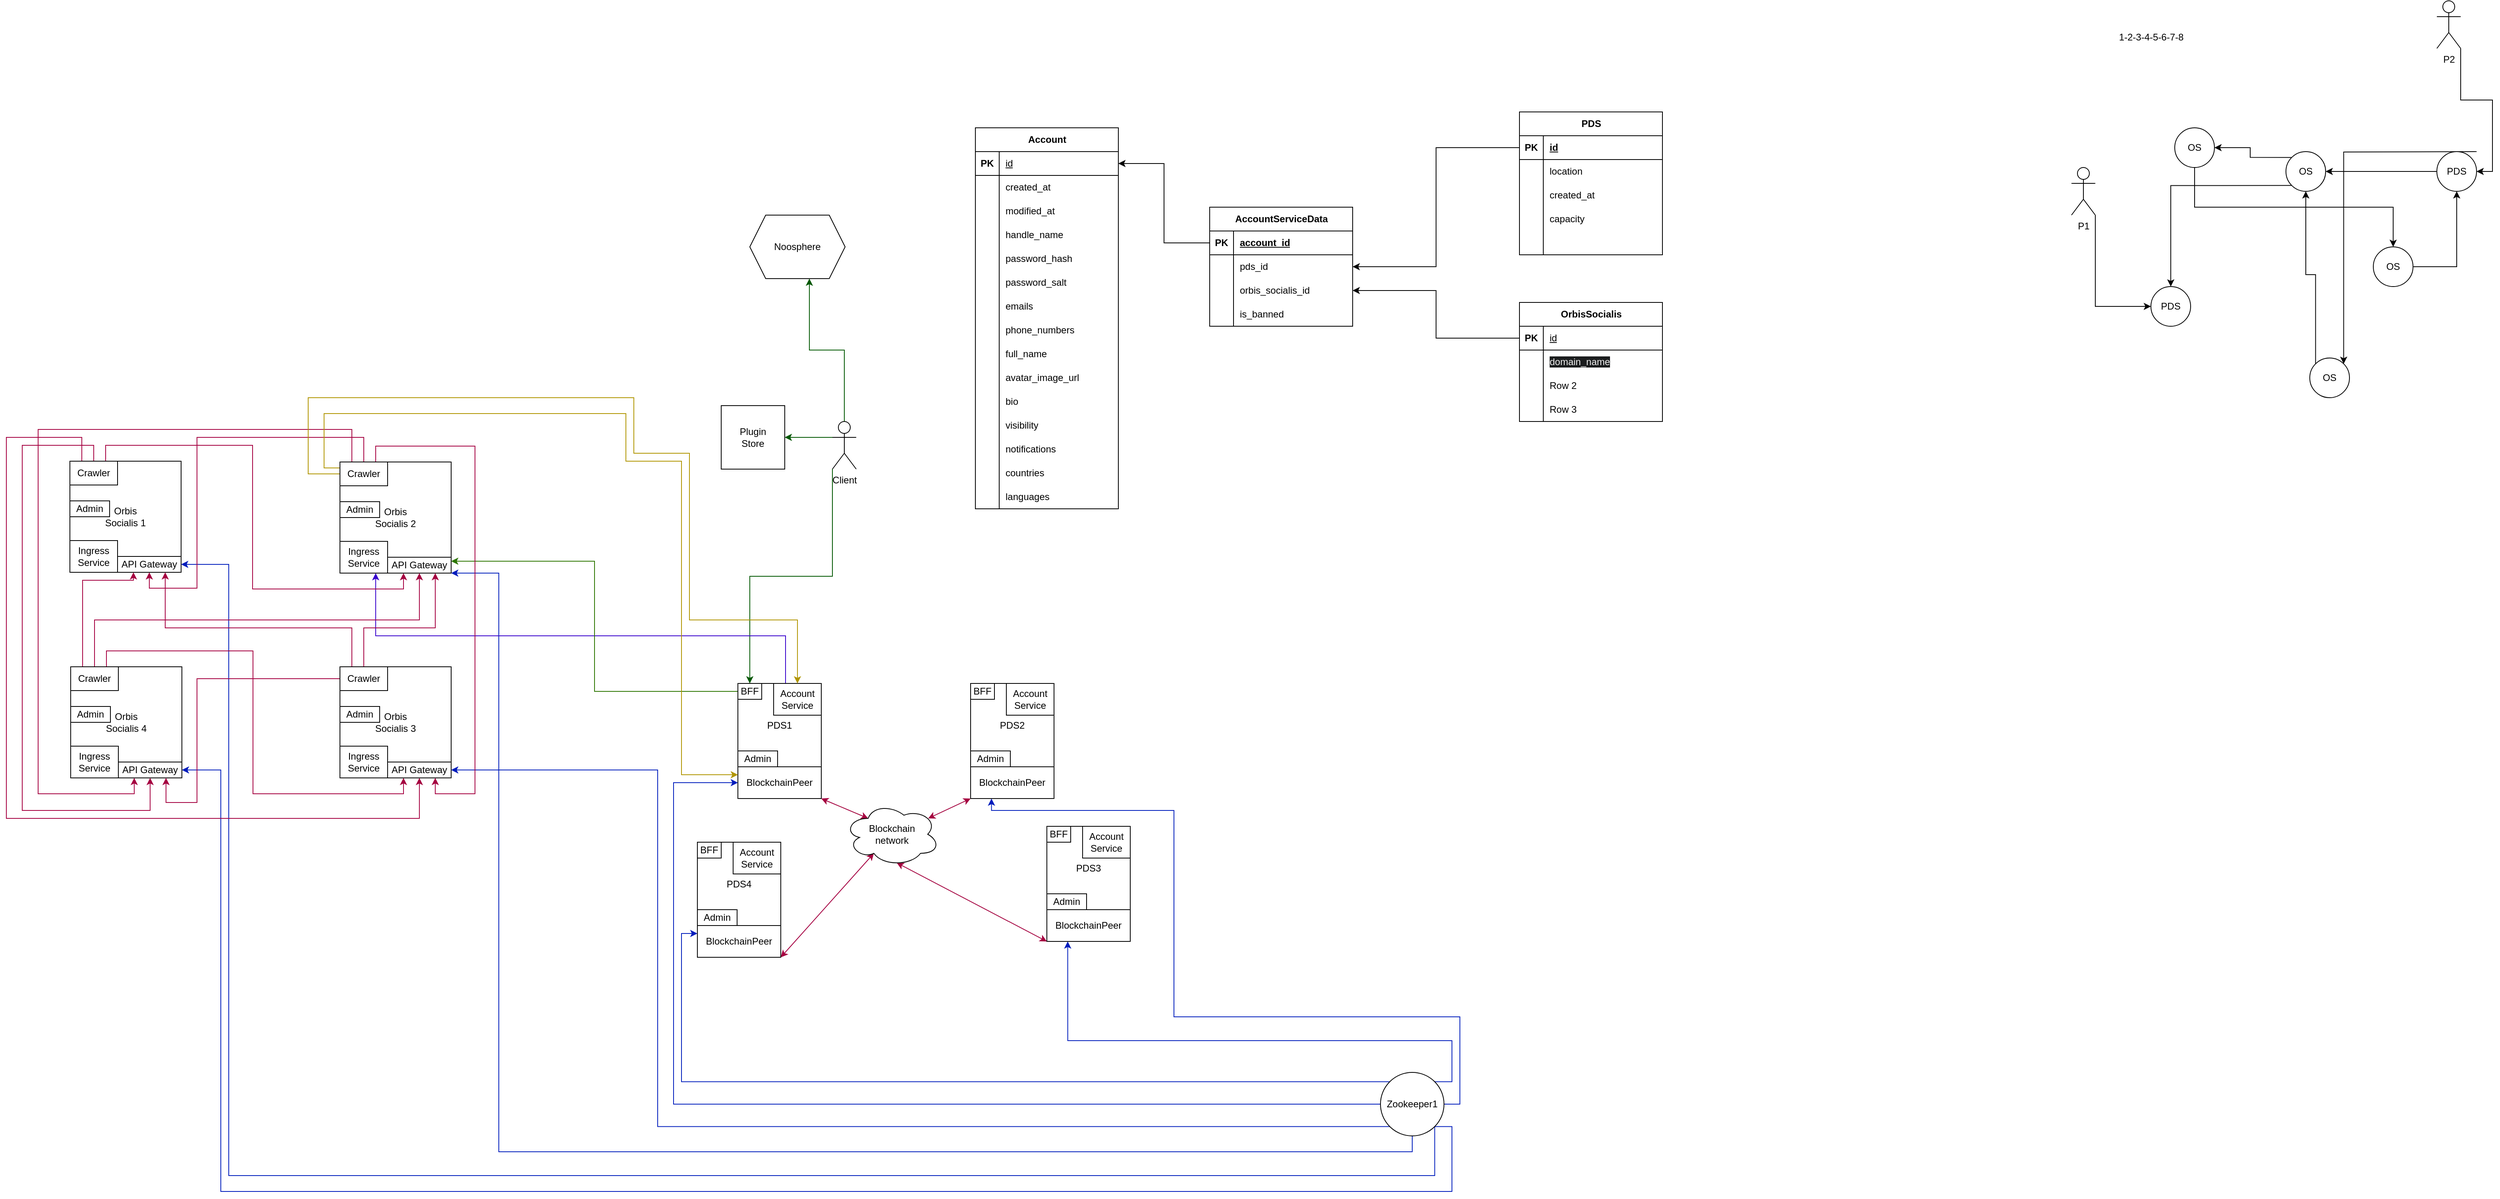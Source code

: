 <mxfile version="24.2.5" type="device">
  <diagram name="Page-1" id="kBDW-BHAB0Rtd6Xr1ce1">
    <mxGraphModel dx="3064" dy="1943" grid="1" gridSize="10" guides="1" tooltips="1" connect="1" arrows="1" fold="1" page="1" pageScale="1" pageWidth="850" pageHeight="1100" math="0" shadow="0">
      <root>
        <mxCell id="0" />
        <mxCell id="1" parent="0" />
        <mxCell id="7A3FjcBQy7pyen3YVcaV-83" value="OrbisSocialis" style="shape=table;startSize=30;container=1;collapsible=1;childLayout=tableLayout;fixedRows=1;rowLines=0;fontStyle=1;align=center;resizeLast=1;html=1;" parent="1" vertex="1">
          <mxGeometry x="425" y="280" width="180" height="150" as="geometry" />
        </mxCell>
        <mxCell id="7A3FjcBQy7pyen3YVcaV-84" value="" style="shape=tableRow;horizontal=0;startSize=0;swimlaneHead=0;swimlaneBody=0;fillColor=none;collapsible=0;dropTarget=0;points=[[0,0.5],[1,0.5]];portConstraint=eastwest;top=0;left=0;right=0;bottom=1;" parent="7A3FjcBQy7pyen3YVcaV-83" vertex="1">
          <mxGeometry y="30" width="180" height="30" as="geometry" />
        </mxCell>
        <mxCell id="7A3FjcBQy7pyen3YVcaV-85" value="PK" style="shape=partialRectangle;connectable=0;fillColor=none;top=0;left=0;bottom=0;right=0;fontStyle=1;overflow=hidden;whiteSpace=wrap;html=1;" parent="7A3FjcBQy7pyen3YVcaV-84" vertex="1">
          <mxGeometry width="30" height="30" as="geometry">
            <mxRectangle width="30" height="30" as="alternateBounds" />
          </mxGeometry>
        </mxCell>
        <mxCell id="7A3FjcBQy7pyen3YVcaV-86" value="&lt;span style=&quot;font-weight: 400;&quot;&gt;id&lt;/span&gt;" style="shape=partialRectangle;connectable=0;fillColor=none;top=0;left=0;bottom=0;right=0;align=left;spacingLeft=6;fontStyle=5;overflow=hidden;whiteSpace=wrap;html=1;" parent="7A3FjcBQy7pyen3YVcaV-84" vertex="1">
          <mxGeometry x="30" width="150" height="30" as="geometry">
            <mxRectangle width="150" height="30" as="alternateBounds" />
          </mxGeometry>
        </mxCell>
        <mxCell id="7A3FjcBQy7pyen3YVcaV-87" value="" style="shape=tableRow;horizontal=0;startSize=0;swimlaneHead=0;swimlaneBody=0;fillColor=none;collapsible=0;dropTarget=0;points=[[0,0.5],[1,0.5]];portConstraint=eastwest;top=0;left=0;right=0;bottom=0;" parent="7A3FjcBQy7pyen3YVcaV-83" vertex="1">
          <mxGeometry y="60" width="180" height="30" as="geometry" />
        </mxCell>
        <mxCell id="7A3FjcBQy7pyen3YVcaV-88" value="" style="shape=partialRectangle;connectable=0;fillColor=none;top=0;left=0;bottom=0;right=0;editable=1;overflow=hidden;whiteSpace=wrap;html=1;" parent="7A3FjcBQy7pyen3YVcaV-87" vertex="1">
          <mxGeometry width="30" height="30" as="geometry">
            <mxRectangle width="30" height="30" as="alternateBounds" />
          </mxGeometry>
        </mxCell>
        <mxCell id="7A3FjcBQy7pyen3YVcaV-89" value="&lt;span style=&quot;color: rgb(240, 240, 240); font-family: Helvetica; font-size: 12px; font-style: normal; font-variant-ligatures: normal; font-variant-caps: normal; font-weight: 400; letter-spacing: normal; orphans: 2; text-align: left; text-indent: 0px; text-transform: none; widows: 2; word-spacing: 0px; -webkit-text-stroke-width: 0px; white-space: normal; background-color: rgb(27, 29, 30); float: none; display: inline !important;&quot;&gt;domain_name&lt;/span&gt;" style="shape=partialRectangle;connectable=0;fillColor=none;top=0;left=0;bottom=0;right=0;align=left;spacingLeft=6;overflow=hidden;whiteSpace=wrap;html=1;" parent="7A3FjcBQy7pyen3YVcaV-87" vertex="1">
          <mxGeometry x="30" width="150" height="30" as="geometry">
            <mxRectangle width="150" height="30" as="alternateBounds" />
          </mxGeometry>
        </mxCell>
        <mxCell id="7A3FjcBQy7pyen3YVcaV-90" value="" style="shape=tableRow;horizontal=0;startSize=0;swimlaneHead=0;swimlaneBody=0;fillColor=none;collapsible=0;dropTarget=0;points=[[0,0.5],[1,0.5]];portConstraint=eastwest;top=0;left=0;right=0;bottom=0;" parent="7A3FjcBQy7pyen3YVcaV-83" vertex="1">
          <mxGeometry y="90" width="180" height="30" as="geometry" />
        </mxCell>
        <mxCell id="7A3FjcBQy7pyen3YVcaV-91" value="" style="shape=partialRectangle;connectable=0;fillColor=none;top=0;left=0;bottom=0;right=0;editable=1;overflow=hidden;whiteSpace=wrap;html=1;" parent="7A3FjcBQy7pyen3YVcaV-90" vertex="1">
          <mxGeometry width="30" height="30" as="geometry">
            <mxRectangle width="30" height="30" as="alternateBounds" />
          </mxGeometry>
        </mxCell>
        <mxCell id="7A3FjcBQy7pyen3YVcaV-92" value="Row 2" style="shape=partialRectangle;connectable=0;fillColor=none;top=0;left=0;bottom=0;right=0;align=left;spacingLeft=6;overflow=hidden;whiteSpace=wrap;html=1;" parent="7A3FjcBQy7pyen3YVcaV-90" vertex="1">
          <mxGeometry x="30" width="150" height="30" as="geometry">
            <mxRectangle width="150" height="30" as="alternateBounds" />
          </mxGeometry>
        </mxCell>
        <mxCell id="7A3FjcBQy7pyen3YVcaV-93" value="" style="shape=tableRow;horizontal=0;startSize=0;swimlaneHead=0;swimlaneBody=0;fillColor=none;collapsible=0;dropTarget=0;points=[[0,0.5],[1,0.5]];portConstraint=eastwest;top=0;left=0;right=0;bottom=0;" parent="7A3FjcBQy7pyen3YVcaV-83" vertex="1">
          <mxGeometry y="120" width="180" height="30" as="geometry" />
        </mxCell>
        <mxCell id="7A3FjcBQy7pyen3YVcaV-94" value="" style="shape=partialRectangle;connectable=0;fillColor=none;top=0;left=0;bottom=0;right=0;editable=1;overflow=hidden;whiteSpace=wrap;html=1;" parent="7A3FjcBQy7pyen3YVcaV-93" vertex="1">
          <mxGeometry width="30" height="30" as="geometry">
            <mxRectangle width="30" height="30" as="alternateBounds" />
          </mxGeometry>
        </mxCell>
        <mxCell id="7A3FjcBQy7pyen3YVcaV-95" value="Row 3" style="shape=partialRectangle;connectable=0;fillColor=none;top=0;left=0;bottom=0;right=0;align=left;spacingLeft=6;overflow=hidden;whiteSpace=wrap;html=1;" parent="7A3FjcBQy7pyen3YVcaV-93" vertex="1">
          <mxGeometry x="30" width="150" height="30" as="geometry">
            <mxRectangle width="150" height="30" as="alternateBounds" />
          </mxGeometry>
        </mxCell>
        <mxCell id="7A3FjcBQy7pyen3YVcaV-33" value="Account" style="shape=table;startSize=30;container=1;collapsible=1;childLayout=tableLayout;fixedRows=1;rowLines=0;fontStyle=1;align=center;resizeLast=1;html=1;" parent="1" vertex="1">
          <mxGeometry x="-260" y="60" width="180" height="480" as="geometry" />
        </mxCell>
        <mxCell id="7A3FjcBQy7pyen3YVcaV-34" value="" style="shape=tableRow;horizontal=0;startSize=0;swimlaneHead=0;swimlaneBody=0;fillColor=none;collapsible=0;dropTarget=0;points=[[0,0.5],[1,0.5]];portConstraint=eastwest;top=0;left=0;right=0;bottom=1;" parent="7A3FjcBQy7pyen3YVcaV-33" vertex="1">
          <mxGeometry y="30" width="180" height="30" as="geometry" />
        </mxCell>
        <mxCell id="7A3FjcBQy7pyen3YVcaV-35" value="PK" style="shape=partialRectangle;connectable=0;fillColor=none;top=0;left=0;bottom=0;right=0;fontStyle=1;overflow=hidden;whiteSpace=wrap;html=1;" parent="7A3FjcBQy7pyen3YVcaV-34" vertex="1">
          <mxGeometry width="30" height="30" as="geometry">
            <mxRectangle width="30" height="30" as="alternateBounds" />
          </mxGeometry>
        </mxCell>
        <mxCell id="7A3FjcBQy7pyen3YVcaV-36" value="&lt;span style=&quot;font-weight: 400;&quot;&gt;id&lt;/span&gt;" style="shape=partialRectangle;connectable=0;fillColor=none;top=0;left=0;bottom=0;right=0;align=left;spacingLeft=6;fontStyle=5;overflow=hidden;whiteSpace=wrap;html=1;" parent="7A3FjcBQy7pyen3YVcaV-34" vertex="1">
          <mxGeometry x="30" width="150" height="30" as="geometry">
            <mxRectangle width="150" height="30" as="alternateBounds" />
          </mxGeometry>
        </mxCell>
        <mxCell id="7A3FjcBQy7pyen3YVcaV-48" style="shape=tableRow;horizontal=0;startSize=0;swimlaneHead=0;swimlaneBody=0;fillColor=none;collapsible=0;dropTarget=0;points=[[0,0.5],[1,0.5]];portConstraint=eastwest;top=0;left=0;right=0;bottom=0;" parent="7A3FjcBQy7pyen3YVcaV-33" vertex="1">
          <mxGeometry y="60" width="180" height="30" as="geometry" />
        </mxCell>
        <mxCell id="7A3FjcBQy7pyen3YVcaV-49" style="shape=partialRectangle;connectable=0;fillColor=none;top=0;left=0;bottom=0;right=0;editable=1;overflow=hidden;whiteSpace=wrap;html=1;" parent="7A3FjcBQy7pyen3YVcaV-48" vertex="1">
          <mxGeometry width="30" height="30" as="geometry">
            <mxRectangle width="30" height="30" as="alternateBounds" />
          </mxGeometry>
        </mxCell>
        <mxCell id="7A3FjcBQy7pyen3YVcaV-50" value="created_at" style="shape=partialRectangle;connectable=0;fillColor=none;top=0;left=0;bottom=0;right=0;align=left;spacingLeft=6;overflow=hidden;whiteSpace=wrap;html=1;" parent="7A3FjcBQy7pyen3YVcaV-48" vertex="1">
          <mxGeometry x="30" width="150" height="30" as="geometry">
            <mxRectangle width="150" height="30" as="alternateBounds" />
          </mxGeometry>
        </mxCell>
        <mxCell id="7A3FjcBQy7pyen3YVcaV-69" style="shape=tableRow;horizontal=0;startSize=0;swimlaneHead=0;swimlaneBody=0;fillColor=none;collapsible=0;dropTarget=0;points=[[0,0.5],[1,0.5]];portConstraint=eastwest;top=0;left=0;right=0;bottom=0;" parent="7A3FjcBQy7pyen3YVcaV-33" vertex="1">
          <mxGeometry y="90" width="180" height="30" as="geometry" />
        </mxCell>
        <mxCell id="7A3FjcBQy7pyen3YVcaV-70" style="shape=partialRectangle;connectable=0;fillColor=none;top=0;left=0;bottom=0;right=0;editable=1;overflow=hidden;whiteSpace=wrap;html=1;" parent="7A3FjcBQy7pyen3YVcaV-69" vertex="1">
          <mxGeometry width="30" height="30" as="geometry">
            <mxRectangle width="30" height="30" as="alternateBounds" />
          </mxGeometry>
        </mxCell>
        <mxCell id="7A3FjcBQy7pyen3YVcaV-71" value="modified_at" style="shape=partialRectangle;connectable=0;fillColor=none;top=0;left=0;bottom=0;right=0;align=left;spacingLeft=6;overflow=hidden;whiteSpace=wrap;html=1;" parent="7A3FjcBQy7pyen3YVcaV-69" vertex="1">
          <mxGeometry x="30" width="150" height="30" as="geometry">
            <mxRectangle width="150" height="30" as="alternateBounds" />
          </mxGeometry>
        </mxCell>
        <mxCell id="7A3FjcBQy7pyen3YVcaV-96" style="shape=tableRow;horizontal=0;startSize=0;swimlaneHead=0;swimlaneBody=0;fillColor=none;collapsible=0;dropTarget=0;points=[[0,0.5],[1,0.5]];portConstraint=eastwest;top=0;left=0;right=0;bottom=0;" parent="7A3FjcBQy7pyen3YVcaV-33" vertex="1">
          <mxGeometry y="120" width="180" height="30" as="geometry" />
        </mxCell>
        <mxCell id="7A3FjcBQy7pyen3YVcaV-97" style="shape=partialRectangle;connectable=0;fillColor=none;top=0;left=0;bottom=0;right=0;editable=1;overflow=hidden;whiteSpace=wrap;html=1;" parent="7A3FjcBQy7pyen3YVcaV-96" vertex="1">
          <mxGeometry width="30" height="30" as="geometry">
            <mxRectangle width="30" height="30" as="alternateBounds" />
          </mxGeometry>
        </mxCell>
        <mxCell id="7A3FjcBQy7pyen3YVcaV-98" value="handle_name" style="shape=partialRectangle;connectable=0;fillColor=none;top=0;left=0;bottom=0;right=0;align=left;spacingLeft=6;overflow=hidden;whiteSpace=wrap;html=1;" parent="7A3FjcBQy7pyen3YVcaV-96" vertex="1">
          <mxGeometry x="30" width="150" height="30" as="geometry">
            <mxRectangle width="150" height="30" as="alternateBounds" />
          </mxGeometry>
        </mxCell>
        <mxCell id="7A3FjcBQy7pyen3YVcaV-51" style="shape=tableRow;horizontal=0;startSize=0;swimlaneHead=0;swimlaneBody=0;fillColor=none;collapsible=0;dropTarget=0;points=[[0,0.5],[1,0.5]];portConstraint=eastwest;top=0;left=0;right=0;bottom=0;" parent="7A3FjcBQy7pyen3YVcaV-33" vertex="1">
          <mxGeometry y="150" width="180" height="30" as="geometry" />
        </mxCell>
        <mxCell id="7A3FjcBQy7pyen3YVcaV-52" style="shape=partialRectangle;connectable=0;fillColor=none;top=0;left=0;bottom=0;right=0;editable=1;overflow=hidden;whiteSpace=wrap;html=1;" parent="7A3FjcBQy7pyen3YVcaV-51" vertex="1">
          <mxGeometry width="30" height="30" as="geometry">
            <mxRectangle width="30" height="30" as="alternateBounds" />
          </mxGeometry>
        </mxCell>
        <mxCell id="7A3FjcBQy7pyen3YVcaV-53" value="password_hash" style="shape=partialRectangle;connectable=0;fillColor=none;top=0;left=0;bottom=0;right=0;align=left;spacingLeft=6;overflow=hidden;whiteSpace=wrap;html=1;" parent="7A3FjcBQy7pyen3YVcaV-51" vertex="1">
          <mxGeometry x="30" width="150" height="30" as="geometry">
            <mxRectangle width="150" height="30" as="alternateBounds" />
          </mxGeometry>
        </mxCell>
        <mxCell id="7A3FjcBQy7pyen3YVcaV-54" style="shape=tableRow;horizontal=0;startSize=0;swimlaneHead=0;swimlaneBody=0;fillColor=none;collapsible=0;dropTarget=0;points=[[0,0.5],[1,0.5]];portConstraint=eastwest;top=0;left=0;right=0;bottom=0;" parent="7A3FjcBQy7pyen3YVcaV-33" vertex="1">
          <mxGeometry y="180" width="180" height="30" as="geometry" />
        </mxCell>
        <mxCell id="7A3FjcBQy7pyen3YVcaV-55" style="shape=partialRectangle;connectable=0;fillColor=none;top=0;left=0;bottom=0;right=0;editable=1;overflow=hidden;whiteSpace=wrap;html=1;" parent="7A3FjcBQy7pyen3YVcaV-54" vertex="1">
          <mxGeometry width="30" height="30" as="geometry">
            <mxRectangle width="30" height="30" as="alternateBounds" />
          </mxGeometry>
        </mxCell>
        <mxCell id="7A3FjcBQy7pyen3YVcaV-56" value="password_salt" style="shape=partialRectangle;connectable=0;fillColor=none;top=0;left=0;bottom=0;right=0;align=left;spacingLeft=6;overflow=hidden;whiteSpace=wrap;html=1;" parent="7A3FjcBQy7pyen3YVcaV-54" vertex="1">
          <mxGeometry x="30" width="150" height="30" as="geometry">
            <mxRectangle width="150" height="30" as="alternateBounds" />
          </mxGeometry>
        </mxCell>
        <mxCell id="7A3FjcBQy7pyen3YVcaV-37" value="" style="shape=tableRow;horizontal=0;startSize=0;swimlaneHead=0;swimlaneBody=0;fillColor=none;collapsible=0;dropTarget=0;points=[[0,0.5],[1,0.5]];portConstraint=eastwest;top=0;left=0;right=0;bottom=0;" parent="7A3FjcBQy7pyen3YVcaV-33" vertex="1">
          <mxGeometry y="210" width="180" height="30" as="geometry" />
        </mxCell>
        <mxCell id="7A3FjcBQy7pyen3YVcaV-38" value="" style="shape=partialRectangle;connectable=0;fillColor=none;top=0;left=0;bottom=0;right=0;editable=1;overflow=hidden;whiteSpace=wrap;html=1;" parent="7A3FjcBQy7pyen3YVcaV-37" vertex="1">
          <mxGeometry width="30" height="30" as="geometry">
            <mxRectangle width="30" height="30" as="alternateBounds" />
          </mxGeometry>
        </mxCell>
        <mxCell id="7A3FjcBQy7pyen3YVcaV-39" value="emails" style="shape=partialRectangle;connectable=0;fillColor=none;top=0;left=0;bottom=0;right=0;align=left;spacingLeft=6;overflow=hidden;whiteSpace=wrap;html=1;" parent="7A3FjcBQy7pyen3YVcaV-37" vertex="1">
          <mxGeometry x="30" width="150" height="30" as="geometry">
            <mxRectangle width="150" height="30" as="alternateBounds" />
          </mxGeometry>
        </mxCell>
        <mxCell id="7A3FjcBQy7pyen3YVcaV-40" value="" style="shape=tableRow;horizontal=0;startSize=0;swimlaneHead=0;swimlaneBody=0;fillColor=none;collapsible=0;dropTarget=0;points=[[0,0.5],[1,0.5]];portConstraint=eastwest;top=0;left=0;right=0;bottom=0;" parent="7A3FjcBQy7pyen3YVcaV-33" vertex="1">
          <mxGeometry y="240" width="180" height="30" as="geometry" />
        </mxCell>
        <mxCell id="7A3FjcBQy7pyen3YVcaV-41" value="" style="shape=partialRectangle;connectable=0;fillColor=none;top=0;left=0;bottom=0;right=0;editable=1;overflow=hidden;whiteSpace=wrap;html=1;" parent="7A3FjcBQy7pyen3YVcaV-40" vertex="1">
          <mxGeometry width="30" height="30" as="geometry">
            <mxRectangle width="30" height="30" as="alternateBounds" />
          </mxGeometry>
        </mxCell>
        <mxCell id="7A3FjcBQy7pyen3YVcaV-42" value="phone_numbers" style="shape=partialRectangle;connectable=0;fillColor=none;top=0;left=0;bottom=0;right=0;align=left;spacingLeft=6;overflow=hidden;whiteSpace=wrap;html=1;" parent="7A3FjcBQy7pyen3YVcaV-40" vertex="1">
          <mxGeometry x="30" width="150" height="30" as="geometry">
            <mxRectangle width="150" height="30" as="alternateBounds" />
          </mxGeometry>
        </mxCell>
        <mxCell id="7A3FjcBQy7pyen3YVcaV-57" style="shape=tableRow;horizontal=0;startSize=0;swimlaneHead=0;swimlaneBody=0;fillColor=none;collapsible=0;dropTarget=0;points=[[0,0.5],[1,0.5]];portConstraint=eastwest;top=0;left=0;right=0;bottom=0;" parent="7A3FjcBQy7pyen3YVcaV-33" vertex="1">
          <mxGeometry y="270" width="180" height="30" as="geometry" />
        </mxCell>
        <mxCell id="7A3FjcBQy7pyen3YVcaV-58" style="shape=partialRectangle;connectable=0;fillColor=none;top=0;left=0;bottom=0;right=0;editable=1;overflow=hidden;whiteSpace=wrap;html=1;" parent="7A3FjcBQy7pyen3YVcaV-57" vertex="1">
          <mxGeometry width="30" height="30" as="geometry">
            <mxRectangle width="30" height="30" as="alternateBounds" />
          </mxGeometry>
        </mxCell>
        <mxCell id="7A3FjcBQy7pyen3YVcaV-59" value="full_name" style="shape=partialRectangle;connectable=0;fillColor=none;top=0;left=0;bottom=0;right=0;align=left;spacingLeft=6;overflow=hidden;whiteSpace=wrap;html=1;" parent="7A3FjcBQy7pyen3YVcaV-57" vertex="1">
          <mxGeometry x="30" width="150" height="30" as="geometry">
            <mxRectangle width="150" height="30" as="alternateBounds" />
          </mxGeometry>
        </mxCell>
        <mxCell id="7A3FjcBQy7pyen3YVcaV-43" value="" style="shape=tableRow;horizontal=0;startSize=0;swimlaneHead=0;swimlaneBody=0;fillColor=none;collapsible=0;dropTarget=0;points=[[0,0.5],[1,0.5]];portConstraint=eastwest;top=0;left=0;right=0;bottom=0;" parent="7A3FjcBQy7pyen3YVcaV-33" vertex="1">
          <mxGeometry y="300" width="180" height="30" as="geometry" />
        </mxCell>
        <mxCell id="7A3FjcBQy7pyen3YVcaV-44" value="" style="shape=partialRectangle;connectable=0;fillColor=none;top=0;left=0;bottom=0;right=0;editable=1;overflow=hidden;whiteSpace=wrap;html=1;" parent="7A3FjcBQy7pyen3YVcaV-43" vertex="1">
          <mxGeometry width="30" height="30" as="geometry">
            <mxRectangle width="30" height="30" as="alternateBounds" />
          </mxGeometry>
        </mxCell>
        <mxCell id="7A3FjcBQy7pyen3YVcaV-45" value="avatar_image_url" style="shape=partialRectangle;connectable=0;fillColor=none;top=0;left=0;bottom=0;right=0;align=left;spacingLeft=6;overflow=hidden;whiteSpace=wrap;html=1;" parent="7A3FjcBQy7pyen3YVcaV-43" vertex="1">
          <mxGeometry x="30" width="150" height="30" as="geometry">
            <mxRectangle width="150" height="30" as="alternateBounds" />
          </mxGeometry>
        </mxCell>
        <mxCell id="7A3FjcBQy7pyen3YVcaV-60" style="shape=tableRow;horizontal=0;startSize=0;swimlaneHead=0;swimlaneBody=0;fillColor=none;collapsible=0;dropTarget=0;points=[[0,0.5],[1,0.5]];portConstraint=eastwest;top=0;left=0;right=0;bottom=0;" parent="7A3FjcBQy7pyen3YVcaV-33" vertex="1">
          <mxGeometry y="330" width="180" height="30" as="geometry" />
        </mxCell>
        <mxCell id="7A3FjcBQy7pyen3YVcaV-61" style="shape=partialRectangle;connectable=0;fillColor=none;top=0;left=0;bottom=0;right=0;editable=1;overflow=hidden;whiteSpace=wrap;html=1;" parent="7A3FjcBQy7pyen3YVcaV-60" vertex="1">
          <mxGeometry width="30" height="30" as="geometry">
            <mxRectangle width="30" height="30" as="alternateBounds" />
          </mxGeometry>
        </mxCell>
        <mxCell id="7A3FjcBQy7pyen3YVcaV-62" value="bio" style="shape=partialRectangle;connectable=0;fillColor=none;top=0;left=0;bottom=0;right=0;align=left;spacingLeft=6;overflow=hidden;whiteSpace=wrap;html=1;" parent="7A3FjcBQy7pyen3YVcaV-60" vertex="1">
          <mxGeometry x="30" width="150" height="30" as="geometry">
            <mxRectangle width="150" height="30" as="alternateBounds" />
          </mxGeometry>
        </mxCell>
        <mxCell id="7A3FjcBQy7pyen3YVcaV-63" style="shape=tableRow;horizontal=0;startSize=0;swimlaneHead=0;swimlaneBody=0;fillColor=none;collapsible=0;dropTarget=0;points=[[0,0.5],[1,0.5]];portConstraint=eastwest;top=0;left=0;right=0;bottom=0;" parent="7A3FjcBQy7pyen3YVcaV-33" vertex="1">
          <mxGeometry y="360" width="180" height="30" as="geometry" />
        </mxCell>
        <mxCell id="7A3FjcBQy7pyen3YVcaV-64" style="shape=partialRectangle;connectable=0;fillColor=none;top=0;left=0;bottom=0;right=0;editable=1;overflow=hidden;whiteSpace=wrap;html=1;" parent="7A3FjcBQy7pyen3YVcaV-63" vertex="1">
          <mxGeometry width="30" height="30" as="geometry">
            <mxRectangle width="30" height="30" as="alternateBounds" />
          </mxGeometry>
        </mxCell>
        <mxCell id="7A3FjcBQy7pyen3YVcaV-65" value="visibility" style="shape=partialRectangle;connectable=0;fillColor=none;top=0;left=0;bottom=0;right=0;align=left;spacingLeft=6;overflow=hidden;whiteSpace=wrap;html=1;" parent="7A3FjcBQy7pyen3YVcaV-63" vertex="1">
          <mxGeometry x="30" width="150" height="30" as="geometry">
            <mxRectangle width="150" height="30" as="alternateBounds" />
          </mxGeometry>
        </mxCell>
        <mxCell id="7A3FjcBQy7pyen3YVcaV-66" style="shape=tableRow;horizontal=0;startSize=0;swimlaneHead=0;swimlaneBody=0;fillColor=none;collapsible=0;dropTarget=0;points=[[0,0.5],[1,0.5]];portConstraint=eastwest;top=0;left=0;right=0;bottom=0;" parent="7A3FjcBQy7pyen3YVcaV-33" vertex="1">
          <mxGeometry y="390" width="180" height="30" as="geometry" />
        </mxCell>
        <mxCell id="7A3FjcBQy7pyen3YVcaV-67" style="shape=partialRectangle;connectable=0;fillColor=none;top=0;left=0;bottom=0;right=0;editable=1;overflow=hidden;whiteSpace=wrap;html=1;" parent="7A3FjcBQy7pyen3YVcaV-66" vertex="1">
          <mxGeometry width="30" height="30" as="geometry">
            <mxRectangle width="30" height="30" as="alternateBounds" />
          </mxGeometry>
        </mxCell>
        <mxCell id="7A3FjcBQy7pyen3YVcaV-68" value="notifications" style="shape=partialRectangle;connectable=0;fillColor=none;top=0;left=0;bottom=0;right=0;align=left;spacingLeft=6;overflow=hidden;whiteSpace=wrap;html=1;" parent="7A3FjcBQy7pyen3YVcaV-66" vertex="1">
          <mxGeometry x="30" width="150" height="30" as="geometry">
            <mxRectangle width="150" height="30" as="alternateBounds" />
          </mxGeometry>
        </mxCell>
        <mxCell id="7A3FjcBQy7pyen3YVcaV-75" style="shape=tableRow;horizontal=0;startSize=0;swimlaneHead=0;swimlaneBody=0;fillColor=none;collapsible=0;dropTarget=0;points=[[0,0.5],[1,0.5]];portConstraint=eastwest;top=0;left=0;right=0;bottom=0;" parent="7A3FjcBQy7pyen3YVcaV-33" vertex="1">
          <mxGeometry y="420" width="180" height="30" as="geometry" />
        </mxCell>
        <mxCell id="7A3FjcBQy7pyen3YVcaV-76" style="shape=partialRectangle;connectable=0;fillColor=none;top=0;left=0;bottom=0;right=0;editable=1;overflow=hidden;whiteSpace=wrap;html=1;" parent="7A3FjcBQy7pyen3YVcaV-75" vertex="1">
          <mxGeometry width="30" height="30" as="geometry">
            <mxRectangle width="30" height="30" as="alternateBounds" />
          </mxGeometry>
        </mxCell>
        <mxCell id="7A3FjcBQy7pyen3YVcaV-77" value="countries" style="shape=partialRectangle;connectable=0;fillColor=none;top=0;left=0;bottom=0;right=0;align=left;spacingLeft=6;overflow=hidden;whiteSpace=wrap;html=1;" parent="7A3FjcBQy7pyen3YVcaV-75" vertex="1">
          <mxGeometry x="30" width="150" height="30" as="geometry">
            <mxRectangle width="150" height="30" as="alternateBounds" />
          </mxGeometry>
        </mxCell>
        <mxCell id="7A3FjcBQy7pyen3YVcaV-78" style="shape=tableRow;horizontal=0;startSize=0;swimlaneHead=0;swimlaneBody=0;fillColor=none;collapsible=0;dropTarget=0;points=[[0,0.5],[1,0.5]];portConstraint=eastwest;top=0;left=0;right=0;bottom=0;" parent="7A3FjcBQy7pyen3YVcaV-33" vertex="1">
          <mxGeometry y="450" width="180" height="30" as="geometry" />
        </mxCell>
        <mxCell id="7A3FjcBQy7pyen3YVcaV-79" style="shape=partialRectangle;connectable=0;fillColor=none;top=0;left=0;bottom=0;right=0;editable=1;overflow=hidden;whiteSpace=wrap;html=1;" parent="7A3FjcBQy7pyen3YVcaV-78" vertex="1">
          <mxGeometry width="30" height="30" as="geometry">
            <mxRectangle width="30" height="30" as="alternateBounds" />
          </mxGeometry>
        </mxCell>
        <mxCell id="7A3FjcBQy7pyen3YVcaV-80" value="languages" style="shape=partialRectangle;connectable=0;fillColor=none;top=0;left=0;bottom=0;right=0;align=left;spacingLeft=6;overflow=hidden;whiteSpace=wrap;html=1;" parent="7A3FjcBQy7pyen3YVcaV-78" vertex="1">
          <mxGeometry x="30" width="150" height="30" as="geometry">
            <mxRectangle width="150" height="30" as="alternateBounds" />
          </mxGeometry>
        </mxCell>
        <mxCell id="7A3FjcBQy7pyen3YVcaV-100" value="PDS" style="shape=table;startSize=30;container=1;collapsible=1;childLayout=tableLayout;fixedRows=1;rowLines=0;fontStyle=1;align=center;resizeLast=1;html=1;" parent="1" vertex="1">
          <mxGeometry x="425" y="40" width="180" height="180" as="geometry" />
        </mxCell>
        <mxCell id="7A3FjcBQy7pyen3YVcaV-101" value="" style="shape=tableRow;horizontal=0;startSize=0;swimlaneHead=0;swimlaneBody=0;fillColor=none;collapsible=0;dropTarget=0;points=[[0,0.5],[1,0.5]];portConstraint=eastwest;top=0;left=0;right=0;bottom=1;" parent="7A3FjcBQy7pyen3YVcaV-100" vertex="1">
          <mxGeometry y="30" width="180" height="30" as="geometry" />
        </mxCell>
        <mxCell id="7A3FjcBQy7pyen3YVcaV-102" value="PK" style="shape=partialRectangle;connectable=0;fillColor=none;top=0;left=0;bottom=0;right=0;fontStyle=1;overflow=hidden;whiteSpace=wrap;html=1;" parent="7A3FjcBQy7pyen3YVcaV-101" vertex="1">
          <mxGeometry width="30" height="30" as="geometry">
            <mxRectangle width="30" height="30" as="alternateBounds" />
          </mxGeometry>
        </mxCell>
        <mxCell id="7A3FjcBQy7pyen3YVcaV-103" value="id" style="shape=partialRectangle;connectable=0;fillColor=none;top=0;left=0;bottom=0;right=0;align=left;spacingLeft=6;fontStyle=5;overflow=hidden;whiteSpace=wrap;html=1;" parent="7A3FjcBQy7pyen3YVcaV-101" vertex="1">
          <mxGeometry x="30" width="150" height="30" as="geometry">
            <mxRectangle width="150" height="30" as="alternateBounds" />
          </mxGeometry>
        </mxCell>
        <mxCell id="7A3FjcBQy7pyen3YVcaV-104" value="" style="shape=tableRow;horizontal=0;startSize=0;swimlaneHead=0;swimlaneBody=0;fillColor=none;collapsible=0;dropTarget=0;points=[[0,0.5],[1,0.5]];portConstraint=eastwest;top=0;left=0;right=0;bottom=0;" parent="7A3FjcBQy7pyen3YVcaV-100" vertex="1">
          <mxGeometry y="60" width="180" height="30" as="geometry" />
        </mxCell>
        <mxCell id="7A3FjcBQy7pyen3YVcaV-105" value="" style="shape=partialRectangle;connectable=0;fillColor=none;top=0;left=0;bottom=0;right=0;editable=1;overflow=hidden;whiteSpace=wrap;html=1;" parent="7A3FjcBQy7pyen3YVcaV-104" vertex="1">
          <mxGeometry width="30" height="30" as="geometry">
            <mxRectangle width="30" height="30" as="alternateBounds" />
          </mxGeometry>
        </mxCell>
        <mxCell id="7A3FjcBQy7pyen3YVcaV-106" value="location" style="shape=partialRectangle;connectable=0;fillColor=none;top=0;left=0;bottom=0;right=0;align=left;spacingLeft=6;overflow=hidden;whiteSpace=wrap;html=1;" parent="7A3FjcBQy7pyen3YVcaV-104" vertex="1">
          <mxGeometry x="30" width="150" height="30" as="geometry">
            <mxRectangle width="150" height="30" as="alternateBounds" />
          </mxGeometry>
        </mxCell>
        <mxCell id="7A3FjcBQy7pyen3YVcaV-107" value="" style="shape=tableRow;horizontal=0;startSize=0;swimlaneHead=0;swimlaneBody=0;fillColor=none;collapsible=0;dropTarget=0;points=[[0,0.5],[1,0.5]];portConstraint=eastwest;top=0;left=0;right=0;bottom=0;" parent="7A3FjcBQy7pyen3YVcaV-100" vertex="1">
          <mxGeometry y="90" width="180" height="30" as="geometry" />
        </mxCell>
        <mxCell id="7A3FjcBQy7pyen3YVcaV-108" value="" style="shape=partialRectangle;connectable=0;fillColor=none;top=0;left=0;bottom=0;right=0;editable=1;overflow=hidden;whiteSpace=wrap;html=1;" parent="7A3FjcBQy7pyen3YVcaV-107" vertex="1">
          <mxGeometry width="30" height="30" as="geometry">
            <mxRectangle width="30" height="30" as="alternateBounds" />
          </mxGeometry>
        </mxCell>
        <mxCell id="7A3FjcBQy7pyen3YVcaV-109" value="created_at" style="shape=partialRectangle;connectable=0;fillColor=none;top=0;left=0;bottom=0;right=0;align=left;spacingLeft=6;overflow=hidden;whiteSpace=wrap;html=1;" parent="7A3FjcBQy7pyen3YVcaV-107" vertex="1">
          <mxGeometry x="30" width="150" height="30" as="geometry">
            <mxRectangle width="150" height="30" as="alternateBounds" />
          </mxGeometry>
        </mxCell>
        <mxCell id="7A3FjcBQy7pyen3YVcaV-110" value="" style="shape=tableRow;horizontal=0;startSize=0;swimlaneHead=0;swimlaneBody=0;fillColor=none;collapsible=0;dropTarget=0;points=[[0,0.5],[1,0.5]];portConstraint=eastwest;top=0;left=0;right=0;bottom=0;" parent="7A3FjcBQy7pyen3YVcaV-100" vertex="1">
          <mxGeometry y="120" width="180" height="30" as="geometry" />
        </mxCell>
        <mxCell id="7A3FjcBQy7pyen3YVcaV-111" value="" style="shape=partialRectangle;connectable=0;fillColor=none;top=0;left=0;bottom=0;right=0;editable=1;overflow=hidden;whiteSpace=wrap;html=1;" parent="7A3FjcBQy7pyen3YVcaV-110" vertex="1">
          <mxGeometry width="30" height="30" as="geometry">
            <mxRectangle width="30" height="30" as="alternateBounds" />
          </mxGeometry>
        </mxCell>
        <mxCell id="7A3FjcBQy7pyen3YVcaV-112" value="capacity" style="shape=partialRectangle;connectable=0;fillColor=none;top=0;left=0;bottom=0;right=0;align=left;spacingLeft=6;overflow=hidden;whiteSpace=wrap;html=1;" parent="7A3FjcBQy7pyen3YVcaV-110" vertex="1">
          <mxGeometry x="30" width="150" height="30" as="geometry">
            <mxRectangle width="150" height="30" as="alternateBounds" />
          </mxGeometry>
        </mxCell>
        <mxCell id="7A3FjcBQy7pyen3YVcaV-157" style="shape=tableRow;horizontal=0;startSize=0;swimlaneHead=0;swimlaneBody=0;fillColor=none;collapsible=0;dropTarget=0;points=[[0,0.5],[1,0.5]];portConstraint=eastwest;top=0;left=0;right=0;bottom=0;" parent="7A3FjcBQy7pyen3YVcaV-100" vertex="1">
          <mxGeometry y="150" width="180" height="30" as="geometry" />
        </mxCell>
        <mxCell id="7A3FjcBQy7pyen3YVcaV-158" style="shape=partialRectangle;connectable=0;fillColor=none;top=0;left=0;bottom=0;right=0;editable=1;overflow=hidden;whiteSpace=wrap;html=1;" parent="7A3FjcBQy7pyen3YVcaV-157" vertex="1">
          <mxGeometry width="30" height="30" as="geometry">
            <mxRectangle width="30" height="30" as="alternateBounds" />
          </mxGeometry>
        </mxCell>
        <mxCell id="7A3FjcBQy7pyen3YVcaV-159" style="shape=partialRectangle;connectable=0;fillColor=none;top=0;left=0;bottom=0;right=0;align=left;spacingLeft=6;overflow=hidden;whiteSpace=wrap;html=1;" parent="7A3FjcBQy7pyen3YVcaV-157" vertex="1">
          <mxGeometry x="30" width="150" height="30" as="geometry">
            <mxRectangle width="150" height="30" as="alternateBounds" />
          </mxGeometry>
        </mxCell>
        <mxCell id="7A3FjcBQy7pyen3YVcaV-113" value="AccountServiceData" style="shape=table;startSize=30;container=1;collapsible=1;childLayout=tableLayout;fixedRows=1;rowLines=0;fontStyle=1;align=center;resizeLast=1;html=1;" parent="1" vertex="1">
          <mxGeometry x="35" y="160" width="180" height="150" as="geometry" />
        </mxCell>
        <mxCell id="7A3FjcBQy7pyen3YVcaV-114" value="" style="shape=tableRow;horizontal=0;startSize=0;swimlaneHead=0;swimlaneBody=0;fillColor=none;collapsible=0;dropTarget=0;points=[[0,0.5],[1,0.5]];portConstraint=eastwest;top=0;left=0;right=0;bottom=1;" parent="7A3FjcBQy7pyen3YVcaV-113" vertex="1">
          <mxGeometry y="30" width="180" height="30" as="geometry" />
        </mxCell>
        <mxCell id="7A3FjcBQy7pyen3YVcaV-115" value="PK" style="shape=partialRectangle;connectable=0;fillColor=none;top=0;left=0;bottom=0;right=0;fontStyle=1;overflow=hidden;whiteSpace=wrap;html=1;" parent="7A3FjcBQy7pyen3YVcaV-114" vertex="1">
          <mxGeometry width="30" height="30" as="geometry">
            <mxRectangle width="30" height="30" as="alternateBounds" />
          </mxGeometry>
        </mxCell>
        <mxCell id="7A3FjcBQy7pyen3YVcaV-116" value="account_id" style="shape=partialRectangle;connectable=0;fillColor=none;top=0;left=0;bottom=0;right=0;align=left;spacingLeft=6;fontStyle=5;overflow=hidden;whiteSpace=wrap;html=1;" parent="7A3FjcBQy7pyen3YVcaV-114" vertex="1">
          <mxGeometry x="30" width="150" height="30" as="geometry">
            <mxRectangle width="150" height="30" as="alternateBounds" />
          </mxGeometry>
        </mxCell>
        <mxCell id="7A3FjcBQy7pyen3YVcaV-117" value="" style="shape=tableRow;horizontal=0;startSize=0;swimlaneHead=0;swimlaneBody=0;fillColor=none;collapsible=0;dropTarget=0;points=[[0,0.5],[1,0.5]];portConstraint=eastwest;top=0;left=0;right=0;bottom=0;" parent="7A3FjcBQy7pyen3YVcaV-113" vertex="1">
          <mxGeometry y="60" width="180" height="30" as="geometry" />
        </mxCell>
        <mxCell id="7A3FjcBQy7pyen3YVcaV-118" value="" style="shape=partialRectangle;connectable=0;fillColor=none;top=0;left=0;bottom=0;right=0;editable=1;overflow=hidden;whiteSpace=wrap;html=1;" parent="7A3FjcBQy7pyen3YVcaV-117" vertex="1">
          <mxGeometry width="30" height="30" as="geometry">
            <mxRectangle width="30" height="30" as="alternateBounds" />
          </mxGeometry>
        </mxCell>
        <mxCell id="7A3FjcBQy7pyen3YVcaV-119" value="pds_id" style="shape=partialRectangle;connectable=0;fillColor=none;top=0;left=0;bottom=0;right=0;align=left;spacingLeft=6;overflow=hidden;whiteSpace=wrap;html=1;" parent="7A3FjcBQy7pyen3YVcaV-117" vertex="1">
          <mxGeometry x="30" width="150" height="30" as="geometry">
            <mxRectangle width="150" height="30" as="alternateBounds" />
          </mxGeometry>
        </mxCell>
        <mxCell id="7A3FjcBQy7pyen3YVcaV-120" value="" style="shape=tableRow;horizontal=0;startSize=0;swimlaneHead=0;swimlaneBody=0;fillColor=none;collapsible=0;dropTarget=0;points=[[0,0.5],[1,0.5]];portConstraint=eastwest;top=0;left=0;right=0;bottom=0;" parent="7A3FjcBQy7pyen3YVcaV-113" vertex="1">
          <mxGeometry y="90" width="180" height="30" as="geometry" />
        </mxCell>
        <mxCell id="7A3FjcBQy7pyen3YVcaV-121" value="" style="shape=partialRectangle;connectable=0;fillColor=none;top=0;left=0;bottom=0;right=0;editable=1;overflow=hidden;whiteSpace=wrap;html=1;" parent="7A3FjcBQy7pyen3YVcaV-120" vertex="1">
          <mxGeometry width="30" height="30" as="geometry">
            <mxRectangle width="30" height="30" as="alternateBounds" />
          </mxGeometry>
        </mxCell>
        <mxCell id="7A3FjcBQy7pyen3YVcaV-122" value="orbis_socialis_id" style="shape=partialRectangle;connectable=0;fillColor=none;top=0;left=0;bottom=0;right=0;align=left;spacingLeft=6;overflow=hidden;whiteSpace=wrap;html=1;" parent="7A3FjcBQy7pyen3YVcaV-120" vertex="1">
          <mxGeometry x="30" width="150" height="30" as="geometry">
            <mxRectangle width="150" height="30" as="alternateBounds" />
          </mxGeometry>
        </mxCell>
        <mxCell id="7A3FjcBQy7pyen3YVcaV-123" value="" style="shape=tableRow;horizontal=0;startSize=0;swimlaneHead=0;swimlaneBody=0;fillColor=none;collapsible=0;dropTarget=0;points=[[0,0.5],[1,0.5]];portConstraint=eastwest;top=0;left=0;right=0;bottom=0;" parent="7A3FjcBQy7pyen3YVcaV-113" vertex="1">
          <mxGeometry y="120" width="180" height="30" as="geometry" />
        </mxCell>
        <mxCell id="7A3FjcBQy7pyen3YVcaV-124" value="" style="shape=partialRectangle;connectable=0;fillColor=none;top=0;left=0;bottom=0;right=0;editable=1;overflow=hidden;whiteSpace=wrap;html=1;" parent="7A3FjcBQy7pyen3YVcaV-123" vertex="1">
          <mxGeometry width="30" height="30" as="geometry">
            <mxRectangle width="30" height="30" as="alternateBounds" />
          </mxGeometry>
        </mxCell>
        <mxCell id="7A3FjcBQy7pyen3YVcaV-125" value="is_banned" style="shape=partialRectangle;connectable=0;fillColor=none;top=0;left=0;bottom=0;right=0;align=left;spacingLeft=6;overflow=hidden;whiteSpace=wrap;html=1;" parent="7A3FjcBQy7pyen3YVcaV-123" vertex="1">
          <mxGeometry x="30" width="150" height="30" as="geometry">
            <mxRectangle width="150" height="30" as="alternateBounds" />
          </mxGeometry>
        </mxCell>
        <mxCell id="7A3FjcBQy7pyen3YVcaV-145" style="edgeStyle=orthogonalEdgeStyle;rounded=0;orthogonalLoop=1;jettySize=auto;html=1;exitX=0;exitY=0;exitDx=0;exitDy=0;entryX=0;entryY=0.25;entryDx=0;entryDy=0;fillColor=#0050ef;strokeColor=#001DBC;" parent="1" source="7A3FjcBQy7pyen3YVcaV-144" target="Ma2R47XXeUhrd2ViUQ3c-39" edge="1">
          <mxGeometry relative="1" as="geometry">
            <mxPoint x="150" y="1050" as="targetPoint" />
          </mxGeometry>
        </mxCell>
        <mxCell id="7A3FjcBQy7pyen3YVcaV-146" style="edgeStyle=orthogonalEdgeStyle;rounded=0;orthogonalLoop=1;jettySize=auto;html=1;exitX=0;exitY=0.5;exitDx=0;exitDy=0;fillColor=#0050ef;strokeColor=#001DBC;" parent="1" source="7A3FjcBQy7pyen3YVcaV-144" target="Ma2R47XXeUhrd2ViUQ3c-34" edge="1">
          <mxGeometry relative="1" as="geometry">
            <mxPoint x="-50" y="720" as="targetPoint" />
            <mxPoint x="60" y="1260" as="sourcePoint" />
            <Array as="points">
              <mxPoint x="-640" y="1290" />
              <mxPoint x="-640" y="885" />
            </Array>
          </mxGeometry>
        </mxCell>
        <mxCell id="7A3FjcBQy7pyen3YVcaV-147" style="edgeStyle=orthogonalEdgeStyle;rounded=0;orthogonalLoop=1;jettySize=auto;html=1;exitX=1;exitY=0;exitDx=0;exitDy=0;entryX=0.25;entryY=1;entryDx=0;entryDy=0;fillColor=#0050ef;strokeColor=#001DBC;" parent="1" source="7A3FjcBQy7pyen3YVcaV-144" target="Ma2R47XXeUhrd2ViUQ3c-43" edge="1">
          <mxGeometry relative="1" as="geometry">
            <mxPoint x="420" y="1050" as="targetPoint" />
            <Array as="points">
              <mxPoint x="340" y="1262" />
              <mxPoint x="340" y="1210" />
              <mxPoint x="-144" y="1210" />
            </Array>
          </mxGeometry>
        </mxCell>
        <mxCell id="7A3FjcBQy7pyen3YVcaV-148" style="edgeStyle=orthogonalEdgeStyle;rounded=0;orthogonalLoop=1;jettySize=auto;html=1;exitX=1;exitY=0.5;exitDx=0;exitDy=0;entryX=0.25;entryY=1;entryDx=0;entryDy=0;fillColor=#0050ef;strokeColor=#001DBC;" parent="1" source="7A3FjcBQy7pyen3YVcaV-144" target="Ma2R47XXeUhrd2ViUQ3c-31" edge="1">
          <mxGeometry relative="1" as="geometry">
            <Array as="points">
              <mxPoint x="350" y="1290" />
              <mxPoint x="350" y="1180" />
              <mxPoint x="-10" y="1180" />
              <mxPoint x="-10" y="920" />
              <mxPoint x="-240" y="920" />
            </Array>
            <mxPoint x="455" y="753.75" as="targetPoint" />
          </mxGeometry>
        </mxCell>
        <mxCell id="Ma2R47XXeUhrd2ViUQ3c-111" style="edgeStyle=orthogonalEdgeStyle;rounded=0;orthogonalLoop=1;jettySize=auto;html=1;exitX=0;exitY=1;exitDx=0;exitDy=0;entryX=1;entryY=0.5;entryDx=0;entryDy=0;fillColor=#0050ef;strokeColor=#001DBC;" edge="1" parent="1" source="7A3FjcBQy7pyen3YVcaV-144" target="Ma2R47XXeUhrd2ViUQ3c-90">
          <mxGeometry relative="1" as="geometry">
            <Array as="points">
              <mxPoint x="-660" y="1318" />
              <mxPoint x="-660" y="869" />
            </Array>
          </mxGeometry>
        </mxCell>
        <mxCell id="Ma2R47XXeUhrd2ViUQ3c-112" style="edgeStyle=orthogonalEdgeStyle;rounded=0;orthogonalLoop=1;jettySize=auto;html=1;exitX=0.5;exitY=1;exitDx=0;exitDy=0;entryX=1;entryY=1;entryDx=0;entryDy=0;fillColor=#0050ef;strokeColor=#001DBC;" edge="1" parent="1" source="7A3FjcBQy7pyen3YVcaV-144" target="Ma2R47XXeUhrd2ViUQ3c-50">
          <mxGeometry relative="1" as="geometry">
            <Array as="points">
              <mxPoint x="290" y="1350" />
              <mxPoint x="-860" y="1350" />
              <mxPoint x="-860" y="621" />
            </Array>
          </mxGeometry>
        </mxCell>
        <mxCell id="Ma2R47XXeUhrd2ViUQ3c-113" style="edgeStyle=orthogonalEdgeStyle;rounded=0;orthogonalLoop=1;jettySize=auto;html=1;exitX=1;exitY=1;exitDx=0;exitDy=0;entryX=1;entryY=0.5;entryDx=0;entryDy=0;fillColor=#0050ef;strokeColor=#001DBC;" edge="1" parent="1" source="7A3FjcBQy7pyen3YVcaV-144" target="Ma2R47XXeUhrd2ViUQ3c-80">
          <mxGeometry relative="1" as="geometry">
            <mxPoint x="-1250" y="604" as="targetPoint" />
            <Array as="points">
              <mxPoint x="318" y="1380" />
              <mxPoint x="-1200" y="1380" />
              <mxPoint x="-1200" y="610" />
            </Array>
          </mxGeometry>
        </mxCell>
        <mxCell id="Ma2R47XXeUhrd2ViUQ3c-114" style="edgeStyle=orthogonalEdgeStyle;rounded=0;orthogonalLoop=1;jettySize=auto;html=1;exitX=1;exitY=1;exitDx=0;exitDy=0;entryX=1;entryY=0.5;entryDx=0;entryDy=0;fillColor=#0050ef;strokeColor=#001DBC;" edge="1" parent="1" source="7A3FjcBQy7pyen3YVcaV-144" target="Ma2R47XXeUhrd2ViUQ3c-85">
          <mxGeometry relative="1" as="geometry">
            <Array as="points">
              <mxPoint x="340" y="1318" />
              <mxPoint x="340" y="1400" />
              <mxPoint x="-1210" y="1400" />
              <mxPoint x="-1210" y="869" />
            </Array>
          </mxGeometry>
        </mxCell>
        <mxCell id="7A3FjcBQy7pyen3YVcaV-144" value="Zookeeper1" style="ellipse;whiteSpace=wrap;html=1;aspect=fixed;" parent="1" vertex="1">
          <mxGeometry x="250" y="1250" width="80" height="80" as="geometry" />
        </mxCell>
        <mxCell id="Ma2R47XXeUhrd2ViUQ3c-109" style="edgeStyle=orthogonalEdgeStyle;rounded=0;orthogonalLoop=1;jettySize=auto;html=1;exitX=0;exitY=1;exitDx=0;exitDy=0;exitPerimeter=0;entryX=0.5;entryY=0;entryDx=0;entryDy=0;fillColor=#008a00;strokeColor=#005700;" edge="1" parent="1" source="7A3FjcBQy7pyen3YVcaV-169" target="Ma2R47XXeUhrd2ViUQ3c-36">
          <mxGeometry relative="1" as="geometry" />
        </mxCell>
        <mxCell id="Ma2R47XXeUhrd2ViUQ3c-110" style="edgeStyle=orthogonalEdgeStyle;rounded=0;orthogonalLoop=1;jettySize=auto;html=1;exitX=0.5;exitY=0;exitDx=0;exitDy=0;exitPerimeter=0;entryX=0.625;entryY=1;entryDx=0;entryDy=0;fillColor=#008a00;strokeColor=#005700;" edge="1" parent="1" source="7A3FjcBQy7pyen3YVcaV-169" target="Ma2R47XXeUhrd2ViUQ3c-108">
          <mxGeometry relative="1" as="geometry" />
        </mxCell>
        <mxCell id="Ma2R47XXeUhrd2ViUQ3c-118" style="edgeStyle=orthogonalEdgeStyle;rounded=0;orthogonalLoop=1;jettySize=auto;html=1;exitX=0;exitY=0.333;exitDx=0;exitDy=0;exitPerimeter=0;entryX=1;entryY=0.5;entryDx=0;entryDy=0;fillColor=#008a00;strokeColor=#005700;" edge="1" parent="1" source="7A3FjcBQy7pyen3YVcaV-169" target="Ma2R47XXeUhrd2ViUQ3c-117">
          <mxGeometry relative="1" as="geometry" />
        </mxCell>
        <mxCell id="7A3FjcBQy7pyen3YVcaV-169" value="Client" style="shape=umlActor;verticalLabelPosition=bottom;verticalAlign=top;html=1;outlineConnect=0;" parent="1" vertex="1">
          <mxGeometry x="-440" y="430" width="30" height="60" as="geometry" />
        </mxCell>
        <mxCell id="lDYw4EqjbrMPb8DaC6pK-1" style="edgeStyle=orthogonalEdgeStyle;rounded=0;orthogonalLoop=1;jettySize=auto;html=1;exitX=0;exitY=0.5;exitDx=0;exitDy=0;entryX=1;entryY=0.5;entryDx=0;entryDy=0;" parent="1" source="7A3FjcBQy7pyen3YVcaV-114" target="7A3FjcBQy7pyen3YVcaV-34" edge="1">
          <mxGeometry relative="1" as="geometry" />
        </mxCell>
        <mxCell id="lDYw4EqjbrMPb8DaC6pK-2" style="edgeStyle=orthogonalEdgeStyle;rounded=0;orthogonalLoop=1;jettySize=auto;html=1;exitX=0;exitY=0.5;exitDx=0;exitDy=0;entryX=1;entryY=0.5;entryDx=0;entryDy=0;" parent="1" source="7A3FjcBQy7pyen3YVcaV-101" target="7A3FjcBQy7pyen3YVcaV-117" edge="1">
          <mxGeometry relative="1" as="geometry" />
        </mxCell>
        <mxCell id="lDYw4EqjbrMPb8DaC6pK-3" style="edgeStyle=orthogonalEdgeStyle;rounded=0;orthogonalLoop=1;jettySize=auto;html=1;exitX=0;exitY=0.5;exitDx=0;exitDy=0;entryX=1;entryY=0.5;entryDx=0;entryDy=0;" parent="1" source="7A3FjcBQy7pyen3YVcaV-84" target="7A3FjcBQy7pyen3YVcaV-120" edge="1">
          <mxGeometry relative="1" as="geometry" />
        </mxCell>
        <mxCell id="Ma2R47XXeUhrd2ViUQ3c-14" style="edgeStyle=orthogonalEdgeStyle;rounded=0;orthogonalLoop=1;jettySize=auto;html=1;exitX=0;exitY=0;exitDx=0;exitDy=0;entryX=1;entryY=0.5;entryDx=0;entryDy=0;" edge="1" parent="1" source="Ma2R47XXeUhrd2ViUQ3c-1" target="Ma2R47XXeUhrd2ViUQ3c-3">
          <mxGeometry relative="1" as="geometry" />
        </mxCell>
        <mxCell id="Ma2R47XXeUhrd2ViUQ3c-19" style="edgeStyle=orthogonalEdgeStyle;rounded=0;orthogonalLoop=1;jettySize=auto;html=1;exitX=0;exitY=1;exitDx=0;exitDy=0;" edge="1" parent="1" source="Ma2R47XXeUhrd2ViUQ3c-1" target="Ma2R47XXeUhrd2ViUQ3c-4">
          <mxGeometry relative="1" as="geometry" />
        </mxCell>
        <mxCell id="Ma2R47XXeUhrd2ViUQ3c-1" value="OS" style="ellipse;whiteSpace=wrap;html=1;" vertex="1" parent="1">
          <mxGeometry x="1390" y="90" width="50" height="50" as="geometry" />
        </mxCell>
        <mxCell id="Ma2R47XXeUhrd2ViUQ3c-16" style="edgeStyle=orthogonalEdgeStyle;rounded=0;orthogonalLoop=1;jettySize=auto;html=1;exitX=1;exitY=0.5;exitDx=0;exitDy=0;entryX=0.5;entryY=1;entryDx=0;entryDy=0;" edge="1" parent="1" source="Ma2R47XXeUhrd2ViUQ3c-2" target="Ma2R47XXeUhrd2ViUQ3c-6">
          <mxGeometry relative="1" as="geometry" />
        </mxCell>
        <mxCell id="Ma2R47XXeUhrd2ViUQ3c-2" value="OS" style="ellipse;whiteSpace=wrap;html=1;" vertex="1" parent="1">
          <mxGeometry x="1500" y="210" width="50" height="50" as="geometry" />
        </mxCell>
        <mxCell id="Ma2R47XXeUhrd2ViUQ3c-15" style="edgeStyle=orthogonalEdgeStyle;rounded=0;orthogonalLoop=1;jettySize=auto;html=1;exitX=0.5;exitY=1;exitDx=0;exitDy=0;" edge="1" parent="1" source="Ma2R47XXeUhrd2ViUQ3c-3" target="Ma2R47XXeUhrd2ViUQ3c-2">
          <mxGeometry relative="1" as="geometry">
            <mxPoint x="1237.678" y="159.998" as="sourcePoint" />
            <mxPoint x="1470" y="267.32" as="targetPoint" />
          </mxGeometry>
        </mxCell>
        <mxCell id="Ma2R47XXeUhrd2ViUQ3c-3" value="OS" style="ellipse;whiteSpace=wrap;html=1;" vertex="1" parent="1">
          <mxGeometry x="1250" y="60" width="50" height="50" as="geometry" />
        </mxCell>
        <mxCell id="Ma2R47XXeUhrd2ViUQ3c-4" value="PDS" style="ellipse;whiteSpace=wrap;html=1;" vertex="1" parent="1">
          <mxGeometry x="1220" y="260" width="50" height="50" as="geometry" />
        </mxCell>
        <mxCell id="Ma2R47XXeUhrd2ViUQ3c-18" style="edgeStyle=orthogonalEdgeStyle;rounded=0;orthogonalLoop=1;jettySize=auto;html=1;exitX=0;exitY=0;exitDx=0;exitDy=0;entryX=0.5;entryY=1;entryDx=0;entryDy=0;" edge="1" parent="1" source="Ma2R47XXeUhrd2ViUQ3c-5" target="Ma2R47XXeUhrd2ViUQ3c-1">
          <mxGeometry relative="1" as="geometry" />
        </mxCell>
        <mxCell id="Ma2R47XXeUhrd2ViUQ3c-5" value="OS" style="ellipse;whiteSpace=wrap;html=1;" vertex="1" parent="1">
          <mxGeometry x="1420" y="350" width="50" height="50" as="geometry" />
        </mxCell>
        <mxCell id="Ma2R47XXeUhrd2ViUQ3c-13" style="edgeStyle=orthogonalEdgeStyle;rounded=0;orthogonalLoop=1;jettySize=auto;html=1;exitX=0;exitY=0.5;exitDx=0;exitDy=0;entryX=1;entryY=0.5;entryDx=0;entryDy=0;" edge="1" parent="1" source="Ma2R47XXeUhrd2ViUQ3c-6" target="Ma2R47XXeUhrd2ViUQ3c-1">
          <mxGeometry relative="1" as="geometry" />
        </mxCell>
        <mxCell id="Ma2R47XXeUhrd2ViUQ3c-17" style="edgeStyle=orthogonalEdgeStyle;rounded=0;orthogonalLoop=1;jettySize=auto;html=1;exitX=0.5;exitY=0;exitDx=0;exitDy=0;entryX=1;entryY=0;entryDx=0;entryDy=0;" edge="1" parent="1" target="Ma2R47XXeUhrd2ViUQ3c-5">
          <mxGeometry relative="1" as="geometry">
            <mxPoint x="1630" y="90" as="sourcePoint" />
            <mxPoint x="1470" y="350" as="targetPoint" />
          </mxGeometry>
        </mxCell>
        <mxCell id="Ma2R47XXeUhrd2ViUQ3c-6" value="PDS" style="ellipse;whiteSpace=wrap;html=1;" vertex="1" parent="1">
          <mxGeometry x="1580" y="90" width="50" height="50" as="geometry" />
        </mxCell>
        <mxCell id="Ma2R47XXeUhrd2ViUQ3c-10" style="edgeStyle=orthogonalEdgeStyle;rounded=0;orthogonalLoop=1;jettySize=auto;html=1;exitX=1;exitY=1;exitDx=0;exitDy=0;exitPerimeter=0;entryX=0;entryY=0.5;entryDx=0;entryDy=0;" edge="1" parent="1" source="Ma2R47XXeUhrd2ViUQ3c-8" target="Ma2R47XXeUhrd2ViUQ3c-4">
          <mxGeometry relative="1" as="geometry" />
        </mxCell>
        <mxCell id="Ma2R47XXeUhrd2ViUQ3c-8" value="P1" style="shape=umlActor;verticalLabelPosition=bottom;verticalAlign=top;html=1;outlineConnect=0;" vertex="1" parent="1">
          <mxGeometry x="1120" y="110" width="30" height="60" as="geometry" />
        </mxCell>
        <mxCell id="Ma2R47XXeUhrd2ViUQ3c-11" style="edgeStyle=orthogonalEdgeStyle;rounded=0;orthogonalLoop=1;jettySize=auto;html=1;exitX=1;exitY=1;exitDx=0;exitDy=0;exitPerimeter=0;entryX=1;entryY=0.5;entryDx=0;entryDy=0;" edge="1" parent="1" source="Ma2R47XXeUhrd2ViUQ3c-9" target="Ma2R47XXeUhrd2ViUQ3c-6">
          <mxGeometry relative="1" as="geometry" />
        </mxCell>
        <mxCell id="Ma2R47XXeUhrd2ViUQ3c-9" value="P2" style="shape=umlActor;verticalLabelPosition=bottom;verticalAlign=top;html=1;outlineConnect=0;" vertex="1" parent="1">
          <mxGeometry x="1580" y="-100" width="30" height="60" as="geometry" />
        </mxCell>
        <mxCell id="Ma2R47XXeUhrd2ViUQ3c-12" value="1-2-3-4-5-6-7-8&lt;div&gt;&lt;br/&gt;&lt;/div&gt;" style="text;html=1;align=center;verticalAlign=middle;resizable=0;points=[];autosize=1;strokeColor=none;fillColor=none;" vertex="1" parent="1">
          <mxGeometry x="1170" y="-67" width="100" height="40" as="geometry" />
        </mxCell>
        <mxCell id="Ma2R47XXeUhrd2ViUQ3c-21" value="" style="endArrow=classic;startArrow=classic;html=1;rounded=0;exitX=0.88;exitY=0.25;exitDx=0;exitDy=0;exitPerimeter=0;entryX=0;entryY=1;entryDx=0;entryDy=0;fillColor=#d80073;strokeColor=#A50040;" edge="1" parent="1" source="Ma2R47XXeUhrd2ViUQ3c-46" target="Ma2R47XXeUhrd2ViUQ3c-31">
          <mxGeometry width="50" height="50" relative="1" as="geometry">
            <mxPoint x="340" y="920" as="sourcePoint" />
            <mxPoint x="400" y="850" as="targetPoint" />
          </mxGeometry>
        </mxCell>
        <mxCell id="Ma2R47XXeUhrd2ViUQ3c-22" value="" style="endArrow=classic;startArrow=classic;html=1;rounded=0;exitX=0.25;exitY=0.25;exitDx=0;exitDy=0;exitPerimeter=0;entryX=1;entryY=1;entryDx=0;entryDy=0;fillColor=#d80073;strokeColor=#A50040;" edge="1" parent="1" source="Ma2R47XXeUhrd2ViUQ3c-46" target="Ma2R47XXeUhrd2ViUQ3c-34">
          <mxGeometry width="50" height="50" relative="1" as="geometry">
            <mxPoint x="346" y="900" as="sourcePoint" />
            <mxPoint x="260" y="810" as="targetPoint" />
          </mxGeometry>
        </mxCell>
        <mxCell id="Ma2R47XXeUhrd2ViUQ3c-23" value="" style="endArrow=classic;startArrow=classic;html=1;rounded=0;entryX=0;entryY=1;entryDx=0;entryDy=0;exitX=0.55;exitY=0.95;exitDx=0;exitDy=0;exitPerimeter=0;fillColor=#d80073;strokeColor=#A50040;" edge="1" parent="1" source="Ma2R47XXeUhrd2ViUQ3c-46" target="Ma2R47XXeUhrd2ViUQ3c-43">
          <mxGeometry width="50" height="50" relative="1" as="geometry">
            <mxPoint x="356" y="910" as="sourcePoint" />
            <mxPoint x="380" y="970" as="targetPoint" />
          </mxGeometry>
        </mxCell>
        <mxCell id="Ma2R47XXeUhrd2ViUQ3c-24" value="" style="endArrow=classic;startArrow=classic;html=1;rounded=0;exitX=1;exitY=1;exitDx=0;exitDy=0;entryX=0.31;entryY=0.8;entryDx=0;entryDy=0;entryPerimeter=0;fillColor=#d80073;strokeColor=#A50040;" edge="1" parent="1" source="Ma2R47XXeUhrd2ViUQ3c-39" target="Ma2R47XXeUhrd2ViUQ3c-46">
          <mxGeometry width="50" height="50" relative="1" as="geometry">
            <mxPoint x="190" y="970" as="sourcePoint" />
            <mxPoint x="-409" y="972" as="targetPoint" />
          </mxGeometry>
        </mxCell>
        <mxCell id="Ma2R47XXeUhrd2ViUQ3c-30" value="PDS2" style="whiteSpace=wrap;html=1;aspect=fixed;" vertex="1" parent="1">
          <mxGeometry x="-266" y="760" width="105" height="105" as="geometry" />
        </mxCell>
        <mxCell id="Ma2R47XXeUhrd2ViUQ3c-31" value="BlockchainPeer" style="rounded=0;whiteSpace=wrap;html=1;" vertex="1" parent="1">
          <mxGeometry x="-266" y="865" width="105" height="40" as="geometry" />
        </mxCell>
        <mxCell id="Ma2R47XXeUhrd2ViUQ3c-32" value="Account&lt;div&gt;Service&lt;/div&gt;" style="rounded=0;whiteSpace=wrap;html=1;" vertex="1" parent="1">
          <mxGeometry x="-221" y="760" width="60" height="40" as="geometry" />
        </mxCell>
        <mxCell id="Ma2R47XXeUhrd2ViUQ3c-33" value="PDS1" style="whiteSpace=wrap;html=1;aspect=fixed;" vertex="1" parent="1">
          <mxGeometry x="-559" y="760" width="105" height="105" as="geometry" />
        </mxCell>
        <mxCell id="Ma2R47XXeUhrd2ViUQ3c-34" value="BlockchainPeer" style="rounded=0;whiteSpace=wrap;html=1;" vertex="1" parent="1">
          <mxGeometry x="-559" y="865" width="105" height="40" as="geometry" />
        </mxCell>
        <mxCell id="Ma2R47XXeUhrd2ViUQ3c-105" style="edgeStyle=orthogonalEdgeStyle;rounded=0;orthogonalLoop=1;jettySize=auto;html=1;exitX=0.25;exitY=0;exitDx=0;exitDy=0;entryX=0.75;entryY=1;entryDx=0;entryDy=0;fillColor=#6a00ff;strokeColor=#3700CC;" edge="1" parent="1" source="Ma2R47XXeUhrd2ViUQ3c-35" target="Ma2R47XXeUhrd2ViUQ3c-49">
          <mxGeometry relative="1" as="geometry">
            <Array as="points">
              <mxPoint x="-499" y="700" />
              <mxPoint x="-1015" y="700" />
            </Array>
          </mxGeometry>
        </mxCell>
        <mxCell id="Ma2R47XXeUhrd2ViUQ3c-35" value="Account&lt;div&gt;Service&lt;/div&gt;" style="rounded=0;whiteSpace=wrap;html=1;" vertex="1" parent="1">
          <mxGeometry x="-514" y="760" width="60" height="40" as="geometry" />
        </mxCell>
        <mxCell id="Ma2R47XXeUhrd2ViUQ3c-104" style="edgeStyle=orthogonalEdgeStyle;rounded=0;orthogonalLoop=1;jettySize=auto;html=1;exitX=0;exitY=0.5;exitDx=0;exitDy=0;entryX=1;entryY=0.25;entryDx=0;entryDy=0;fillColor=#60a917;strokeColor=#2D7600;" edge="1" parent="1" source="Ma2R47XXeUhrd2ViUQ3c-36" target="Ma2R47XXeUhrd2ViUQ3c-50">
          <mxGeometry relative="1" as="geometry" />
        </mxCell>
        <mxCell id="Ma2R47XXeUhrd2ViUQ3c-36" value="BFF" style="rounded=0;whiteSpace=wrap;html=1;" vertex="1" parent="1">
          <mxGeometry x="-559" y="760" width="30" height="20" as="geometry" />
        </mxCell>
        <mxCell id="Ma2R47XXeUhrd2ViUQ3c-37" value="BFF" style="rounded=0;whiteSpace=wrap;html=1;" vertex="1" parent="1">
          <mxGeometry x="-266" y="760" width="30" height="20" as="geometry" />
        </mxCell>
        <mxCell id="Ma2R47XXeUhrd2ViUQ3c-38" value="PDS4" style="whiteSpace=wrap;html=1;aspect=fixed;" vertex="1" parent="1">
          <mxGeometry x="-610" y="960" width="105" height="105" as="geometry" />
        </mxCell>
        <mxCell id="Ma2R47XXeUhrd2ViUQ3c-39" value="BlockchainPeer" style="rounded=0;whiteSpace=wrap;html=1;" vertex="1" parent="1">
          <mxGeometry x="-610" y="1065" width="105" height="40" as="geometry" />
        </mxCell>
        <mxCell id="Ma2R47XXeUhrd2ViUQ3c-40" value="Account&lt;div&gt;Service&lt;/div&gt;" style="rounded=0;whiteSpace=wrap;html=1;" vertex="1" parent="1">
          <mxGeometry x="-565" y="960" width="60" height="40" as="geometry" />
        </mxCell>
        <mxCell id="Ma2R47XXeUhrd2ViUQ3c-41" value="BFF" style="rounded=0;whiteSpace=wrap;html=1;" vertex="1" parent="1">
          <mxGeometry x="-610" y="960" width="30" height="20" as="geometry" />
        </mxCell>
        <mxCell id="Ma2R47XXeUhrd2ViUQ3c-42" value="PDS3" style="whiteSpace=wrap;html=1;aspect=fixed;" vertex="1" parent="1">
          <mxGeometry x="-170" y="940" width="105" height="105" as="geometry" />
        </mxCell>
        <mxCell id="Ma2R47XXeUhrd2ViUQ3c-43" value="BlockchainPeer" style="rounded=0;whiteSpace=wrap;html=1;" vertex="1" parent="1">
          <mxGeometry x="-170" y="1045" width="105" height="40" as="geometry" />
        </mxCell>
        <mxCell id="Ma2R47XXeUhrd2ViUQ3c-44" value="Account&lt;div&gt;Service&lt;/div&gt;" style="rounded=0;whiteSpace=wrap;html=1;" vertex="1" parent="1">
          <mxGeometry x="-125" y="940" width="60" height="40" as="geometry" />
        </mxCell>
        <mxCell id="Ma2R47XXeUhrd2ViUQ3c-45" value="BFF" style="rounded=0;whiteSpace=wrap;html=1;" vertex="1" parent="1">
          <mxGeometry x="-170" y="940" width="30" height="20" as="geometry" />
        </mxCell>
        <mxCell id="Ma2R47XXeUhrd2ViUQ3c-46" value="Blockchain&lt;div&gt;network&lt;/div&gt;" style="ellipse;shape=cloud;whiteSpace=wrap;html=1;" vertex="1" parent="1">
          <mxGeometry x="-425" y="910" width="120" height="80" as="geometry" />
        </mxCell>
        <mxCell id="Ma2R47XXeUhrd2ViUQ3c-47" value="Orbis&lt;div&gt;Socialis 2&lt;/div&gt;" style="whiteSpace=wrap;html=1;aspect=fixed;" vertex="1" parent="1">
          <mxGeometry x="-1060" y="481" width="140" height="140" as="geometry" />
        </mxCell>
        <mxCell id="Ma2R47XXeUhrd2ViUQ3c-95" style="edgeStyle=orthogonalEdgeStyle;rounded=0;orthogonalLoop=1;jettySize=auto;html=1;exitX=0.75;exitY=0;exitDx=0;exitDy=0;entryX=0.75;entryY=1;entryDx=0;entryDy=0;fillColor=#d80073;strokeColor=#A50040;" edge="1" parent="1" source="Ma2R47XXeUhrd2ViUQ3c-48" target="Ma2R47XXeUhrd2ViUQ3c-90">
          <mxGeometry relative="1" as="geometry">
            <Array as="points">
              <mxPoint x="-1015" y="461" />
              <mxPoint x="-890" y="461" />
              <mxPoint x="-890" y="899" />
              <mxPoint x="-940" y="899" />
            </Array>
          </mxGeometry>
        </mxCell>
        <mxCell id="Ma2R47XXeUhrd2ViUQ3c-98" style="edgeStyle=orthogonalEdgeStyle;rounded=0;orthogonalLoop=1;jettySize=auto;html=1;exitX=0.5;exitY=0;exitDx=0;exitDy=0;entryX=0.5;entryY=1;entryDx=0;entryDy=0;fillColor=#d80073;strokeColor=#A50040;" edge="1" parent="1" source="Ma2R47XXeUhrd2ViUQ3c-48" target="Ma2R47XXeUhrd2ViUQ3c-80">
          <mxGeometry relative="1" as="geometry">
            <Array as="points">
              <mxPoint x="-1030" y="450" />
              <mxPoint x="-1240" y="450" />
              <mxPoint x="-1240" y="640" />
              <mxPoint x="-1300" y="640" />
            </Array>
          </mxGeometry>
        </mxCell>
        <mxCell id="Ma2R47XXeUhrd2ViUQ3c-99" style="edgeStyle=orthogonalEdgeStyle;rounded=0;orthogonalLoop=1;jettySize=auto;html=1;exitX=0.25;exitY=0;exitDx=0;exitDy=0;entryX=0.25;entryY=1;entryDx=0;entryDy=0;fillColor=#d80073;strokeColor=#A50040;" edge="1" parent="1" source="Ma2R47XXeUhrd2ViUQ3c-48" target="Ma2R47XXeUhrd2ViUQ3c-85">
          <mxGeometry relative="1" as="geometry">
            <Array as="points">
              <mxPoint x="-1045" y="440" />
              <mxPoint x="-1440" y="440" />
              <mxPoint x="-1440" y="899" />
              <mxPoint x="-1319" y="899" />
            </Array>
          </mxGeometry>
        </mxCell>
        <mxCell id="Ma2R47XXeUhrd2ViUQ3c-115" style="edgeStyle=orthogonalEdgeStyle;rounded=0;orthogonalLoop=1;jettySize=auto;html=1;exitX=0;exitY=0.25;exitDx=0;exitDy=0;entryX=0;entryY=0.25;entryDx=0;entryDy=0;fillColor=#e3c800;strokeColor=#B09500;" edge="1" parent="1" source="Ma2R47XXeUhrd2ViUQ3c-48" target="Ma2R47XXeUhrd2ViUQ3c-34">
          <mxGeometry relative="1" as="geometry">
            <Array as="points">
              <mxPoint x="-1080" y="489" />
              <mxPoint x="-1080" y="420" />
              <mxPoint x="-700" y="420" />
              <mxPoint x="-700" y="480" />
              <mxPoint x="-630" y="480" />
              <mxPoint x="-630" y="875" />
            </Array>
          </mxGeometry>
        </mxCell>
        <mxCell id="Ma2R47XXeUhrd2ViUQ3c-116" style="edgeStyle=orthogonalEdgeStyle;rounded=0;orthogonalLoop=1;jettySize=auto;html=1;exitX=0;exitY=0.5;exitDx=0;exitDy=0;entryX=0.5;entryY=0;entryDx=0;entryDy=0;fillColor=#e3c800;strokeColor=#B09500;" edge="1" parent="1" source="Ma2R47XXeUhrd2ViUQ3c-48" target="Ma2R47XXeUhrd2ViUQ3c-35">
          <mxGeometry relative="1" as="geometry">
            <Array as="points">
              <mxPoint x="-1100" y="496" />
              <mxPoint x="-1100" y="400" />
              <mxPoint x="-690" y="400" />
              <mxPoint x="-690" y="470" />
              <mxPoint x="-620" y="470" />
              <mxPoint x="-620" y="680" />
              <mxPoint x="-484" y="680" />
            </Array>
          </mxGeometry>
        </mxCell>
        <mxCell id="Ma2R47XXeUhrd2ViUQ3c-48" value="Crawler" style="rounded=0;whiteSpace=wrap;html=1;" vertex="1" parent="1">
          <mxGeometry x="-1060" y="481" width="60" height="30" as="geometry" />
        </mxCell>
        <mxCell id="Ma2R47XXeUhrd2ViUQ3c-49" value="Ingress&lt;div&gt;Service&lt;/div&gt;" style="rounded=0;whiteSpace=wrap;html=1;" vertex="1" parent="1">
          <mxGeometry x="-1060" y="581" width="60" height="40" as="geometry" />
        </mxCell>
        <mxCell id="Ma2R47XXeUhrd2ViUQ3c-50" value="API Gateway" style="rounded=0;whiteSpace=wrap;html=1;" vertex="1" parent="1">
          <mxGeometry x="-1000" y="601" width="80" height="20" as="geometry" />
        </mxCell>
        <mxCell id="Ma2R47XXeUhrd2ViUQ3c-52" value="Admin" style="rounded=0;whiteSpace=wrap;html=1;" vertex="1" parent="1">
          <mxGeometry x="-1060" y="531" width="50" height="20" as="geometry" />
        </mxCell>
        <mxCell id="Ma2R47XXeUhrd2ViUQ3c-53" value="Admin" style="rounded=0;whiteSpace=wrap;html=1;" vertex="1" parent="1">
          <mxGeometry x="-559" y="845" width="50" height="20" as="geometry" />
        </mxCell>
        <mxCell id="Ma2R47XXeUhrd2ViUQ3c-54" value="Admin" style="rounded=0;whiteSpace=wrap;html=1;" vertex="1" parent="1">
          <mxGeometry x="-266" y="845" width="50" height="20" as="geometry" />
        </mxCell>
        <mxCell id="Ma2R47XXeUhrd2ViUQ3c-55" value="Admin" style="rounded=0;whiteSpace=wrap;html=1;" vertex="1" parent="1">
          <mxGeometry x="-610" y="1045" width="50" height="20" as="geometry" />
        </mxCell>
        <mxCell id="Ma2R47XXeUhrd2ViUQ3c-56" value="Admin" style="rounded=0;whiteSpace=wrap;html=1;" vertex="1" parent="1">
          <mxGeometry x="-170" y="1025" width="50" height="20" as="geometry" />
        </mxCell>
        <mxCell id="Ma2R47XXeUhrd2ViUQ3c-77" value="Orbis&lt;div&gt;Socialis 1&lt;/div&gt;" style="whiteSpace=wrap;html=1;aspect=fixed;" vertex="1" parent="1">
          <mxGeometry x="-1400" y="480" width="140" height="140" as="geometry" />
        </mxCell>
        <mxCell id="Ma2R47XXeUhrd2ViUQ3c-92" style="edgeStyle=orthogonalEdgeStyle;rounded=0;orthogonalLoop=1;jettySize=auto;html=1;exitX=0.75;exitY=0;exitDx=0;exitDy=0;entryX=0.25;entryY=1;entryDx=0;entryDy=0;fillColor=#d80073;strokeColor=#A50040;" edge="1" parent="1" source="Ma2R47XXeUhrd2ViUQ3c-78" target="Ma2R47XXeUhrd2ViUQ3c-50">
          <mxGeometry relative="1" as="geometry" />
        </mxCell>
        <mxCell id="Ma2R47XXeUhrd2ViUQ3c-100" style="edgeStyle=orthogonalEdgeStyle;rounded=0;orthogonalLoop=1;jettySize=auto;html=1;exitX=0.5;exitY=0;exitDx=0;exitDy=0;entryX=0.5;entryY=1;entryDx=0;entryDy=0;fillColor=#d80073;strokeColor=#A50040;" edge="1" parent="1" source="Ma2R47XXeUhrd2ViUQ3c-78" target="Ma2R47XXeUhrd2ViUQ3c-85">
          <mxGeometry relative="1" as="geometry">
            <Array as="points">
              <mxPoint x="-1370" y="460" />
              <mxPoint x="-1460" y="460" />
              <mxPoint x="-1460" y="920" />
              <mxPoint x="-1299" y="920" />
            </Array>
          </mxGeometry>
        </mxCell>
        <mxCell id="Ma2R47XXeUhrd2ViUQ3c-101" style="edgeStyle=orthogonalEdgeStyle;rounded=0;orthogonalLoop=1;jettySize=auto;html=1;exitX=0.25;exitY=0;exitDx=0;exitDy=0;entryX=0.5;entryY=1;entryDx=0;entryDy=0;fillColor=#d80073;strokeColor=#A50040;" edge="1" parent="1" source="Ma2R47XXeUhrd2ViUQ3c-78" target="Ma2R47XXeUhrd2ViUQ3c-90">
          <mxGeometry relative="1" as="geometry">
            <Array as="points">
              <mxPoint x="-1385" y="450" />
              <mxPoint x="-1480" y="450" />
              <mxPoint x="-1480" y="930" />
              <mxPoint x="-960" y="930" />
            </Array>
          </mxGeometry>
        </mxCell>
        <mxCell id="Ma2R47XXeUhrd2ViUQ3c-78" value="Crawler" style="rounded=0;whiteSpace=wrap;html=1;" vertex="1" parent="1">
          <mxGeometry x="-1400" y="480" width="60" height="30" as="geometry" />
        </mxCell>
        <mxCell id="Ma2R47XXeUhrd2ViUQ3c-79" value="Ingress&lt;div&gt;Service&lt;/div&gt;" style="rounded=0;whiteSpace=wrap;html=1;" vertex="1" parent="1">
          <mxGeometry x="-1400" y="580" width="60" height="40" as="geometry" />
        </mxCell>
        <mxCell id="Ma2R47XXeUhrd2ViUQ3c-80" value="API Gateway" style="rounded=0;whiteSpace=wrap;html=1;" vertex="1" parent="1">
          <mxGeometry x="-1340" y="600" width="80" height="20" as="geometry" />
        </mxCell>
        <mxCell id="Ma2R47XXeUhrd2ViUQ3c-81" value="Admin" style="rounded=0;whiteSpace=wrap;html=1;" vertex="1" parent="1">
          <mxGeometry x="-1400" y="530" width="50" height="20" as="geometry" />
        </mxCell>
        <mxCell id="Ma2R47XXeUhrd2ViUQ3c-82" value="Orbis&lt;div&gt;Socialis 4&lt;/div&gt;" style="whiteSpace=wrap;html=1;aspect=fixed;" vertex="1" parent="1">
          <mxGeometry x="-1399" y="739" width="140" height="140" as="geometry" />
        </mxCell>
        <mxCell id="Ma2R47XXeUhrd2ViUQ3c-93" style="edgeStyle=orthogonalEdgeStyle;rounded=0;orthogonalLoop=1;jettySize=auto;html=1;exitX=0.75;exitY=0;exitDx=0;exitDy=0;entryX=0.25;entryY=1;entryDx=0;entryDy=0;fillColor=#d80073;strokeColor=#A50040;" edge="1" parent="1" source="Ma2R47XXeUhrd2ViUQ3c-83" target="Ma2R47XXeUhrd2ViUQ3c-90">
          <mxGeometry relative="1" as="geometry" />
        </mxCell>
        <mxCell id="Ma2R47XXeUhrd2ViUQ3c-94" style="edgeStyle=orthogonalEdgeStyle;rounded=0;orthogonalLoop=1;jettySize=auto;html=1;exitX=0.5;exitY=0;exitDx=0;exitDy=0;entryX=0.5;entryY=1;entryDx=0;entryDy=0;fillColor=#d80073;strokeColor=#A50040;" edge="1" parent="1" source="Ma2R47XXeUhrd2ViUQ3c-83" target="Ma2R47XXeUhrd2ViUQ3c-50">
          <mxGeometry relative="1" as="geometry" />
        </mxCell>
        <mxCell id="Ma2R47XXeUhrd2ViUQ3c-97" style="edgeStyle=orthogonalEdgeStyle;rounded=0;orthogonalLoop=1;jettySize=auto;html=1;exitX=0.25;exitY=0;exitDx=0;exitDy=0;entryX=0.25;entryY=1;entryDx=0;entryDy=0;fillColor=#d80073;strokeColor=#A50040;" edge="1" parent="1" source="Ma2R47XXeUhrd2ViUQ3c-83" target="Ma2R47XXeUhrd2ViUQ3c-80">
          <mxGeometry relative="1" as="geometry">
            <Array as="points">
              <mxPoint x="-1384" y="630" />
              <mxPoint x="-1320" y="630" />
            </Array>
          </mxGeometry>
        </mxCell>
        <mxCell id="Ma2R47XXeUhrd2ViUQ3c-83" value="Crawler" style="rounded=0;whiteSpace=wrap;html=1;" vertex="1" parent="1">
          <mxGeometry x="-1399" y="739" width="60" height="30" as="geometry" />
        </mxCell>
        <mxCell id="Ma2R47XXeUhrd2ViUQ3c-84" value="Ingress&lt;div&gt;Service&lt;/div&gt;" style="rounded=0;whiteSpace=wrap;html=1;" vertex="1" parent="1">
          <mxGeometry x="-1399" y="839" width="60" height="40" as="geometry" />
        </mxCell>
        <mxCell id="Ma2R47XXeUhrd2ViUQ3c-85" value="API Gateway" style="rounded=0;whiteSpace=wrap;html=1;" vertex="1" parent="1">
          <mxGeometry x="-1339" y="859" width="80" height="20" as="geometry" />
        </mxCell>
        <mxCell id="Ma2R47XXeUhrd2ViUQ3c-86" value="Admin" style="rounded=0;whiteSpace=wrap;html=1;" vertex="1" parent="1">
          <mxGeometry x="-1399" y="789" width="50" height="20" as="geometry" />
        </mxCell>
        <mxCell id="Ma2R47XXeUhrd2ViUQ3c-87" value="Orbis&lt;div&gt;Socialis 3&lt;/div&gt;" style="whiteSpace=wrap;html=1;aspect=fixed;" vertex="1" parent="1">
          <mxGeometry x="-1060" y="739" width="140" height="140" as="geometry" />
        </mxCell>
        <mxCell id="Ma2R47XXeUhrd2ViUQ3c-96" style="edgeStyle=orthogonalEdgeStyle;rounded=0;orthogonalLoop=1;jettySize=auto;html=1;exitX=0;exitY=0.5;exitDx=0;exitDy=0;entryX=0.75;entryY=1;entryDx=0;entryDy=0;fillColor=#d80073;strokeColor=#A50040;" edge="1" parent="1" source="Ma2R47XXeUhrd2ViUQ3c-88" target="Ma2R47XXeUhrd2ViUQ3c-85">
          <mxGeometry relative="1" as="geometry">
            <Array as="points">
              <mxPoint x="-1240" y="754" />
              <mxPoint x="-1240" y="910" />
              <mxPoint x="-1279" y="910" />
            </Array>
          </mxGeometry>
        </mxCell>
        <mxCell id="Ma2R47XXeUhrd2ViUQ3c-102" style="edgeStyle=orthogonalEdgeStyle;rounded=0;orthogonalLoop=1;jettySize=auto;html=1;exitX=0.25;exitY=0;exitDx=0;exitDy=0;entryX=0.75;entryY=1;entryDx=0;entryDy=0;fillColor=#d80073;strokeColor=#A50040;" edge="1" parent="1" source="Ma2R47XXeUhrd2ViUQ3c-88" target="Ma2R47XXeUhrd2ViUQ3c-80">
          <mxGeometry relative="1" as="geometry">
            <Array as="points">
              <mxPoint x="-1045" y="690" />
              <mxPoint x="-1280" y="690" />
            </Array>
          </mxGeometry>
        </mxCell>
        <mxCell id="Ma2R47XXeUhrd2ViUQ3c-103" style="edgeStyle=orthogonalEdgeStyle;rounded=0;orthogonalLoop=1;jettySize=auto;html=1;exitX=0.5;exitY=0;exitDx=0;exitDy=0;entryX=0.75;entryY=1;entryDx=0;entryDy=0;fillColor=#d80073;strokeColor=#A50040;" edge="1" parent="1" source="Ma2R47XXeUhrd2ViUQ3c-88" target="Ma2R47XXeUhrd2ViUQ3c-50">
          <mxGeometry relative="1" as="geometry">
            <Array as="points">
              <mxPoint x="-1030" y="690" />
              <mxPoint x="-940" y="690" />
            </Array>
          </mxGeometry>
        </mxCell>
        <mxCell id="Ma2R47XXeUhrd2ViUQ3c-88" value="Crawler" style="rounded=0;whiteSpace=wrap;html=1;" vertex="1" parent="1">
          <mxGeometry x="-1060" y="739" width="60" height="30" as="geometry" />
        </mxCell>
        <mxCell id="Ma2R47XXeUhrd2ViUQ3c-89" value="Ingress&lt;div&gt;Service&lt;/div&gt;" style="rounded=0;whiteSpace=wrap;html=1;" vertex="1" parent="1">
          <mxGeometry x="-1060" y="839" width="60" height="40" as="geometry" />
        </mxCell>
        <mxCell id="Ma2R47XXeUhrd2ViUQ3c-90" value="API Gateway" style="rounded=0;whiteSpace=wrap;html=1;" vertex="1" parent="1">
          <mxGeometry x="-1000" y="859" width="80" height="20" as="geometry" />
        </mxCell>
        <mxCell id="Ma2R47XXeUhrd2ViUQ3c-91" value="Admin" style="rounded=0;whiteSpace=wrap;html=1;" vertex="1" parent="1">
          <mxGeometry x="-1060" y="789" width="50" height="20" as="geometry" />
        </mxCell>
        <mxCell id="Ma2R47XXeUhrd2ViUQ3c-108" value="Noosphere" style="shape=hexagon;perimeter=hexagonPerimeter2;whiteSpace=wrap;html=1;fixedSize=1;" vertex="1" parent="1">
          <mxGeometry x="-544" y="170" width="120" height="80" as="geometry" />
        </mxCell>
        <mxCell id="Ma2R47XXeUhrd2ViUQ3c-117" value="Plugin&lt;div&gt;Store&lt;/div&gt;" style="whiteSpace=wrap;html=1;aspect=fixed;" vertex="1" parent="1">
          <mxGeometry x="-580" y="410" width="80" height="80" as="geometry" />
        </mxCell>
      </root>
    </mxGraphModel>
  </diagram>
</mxfile>
